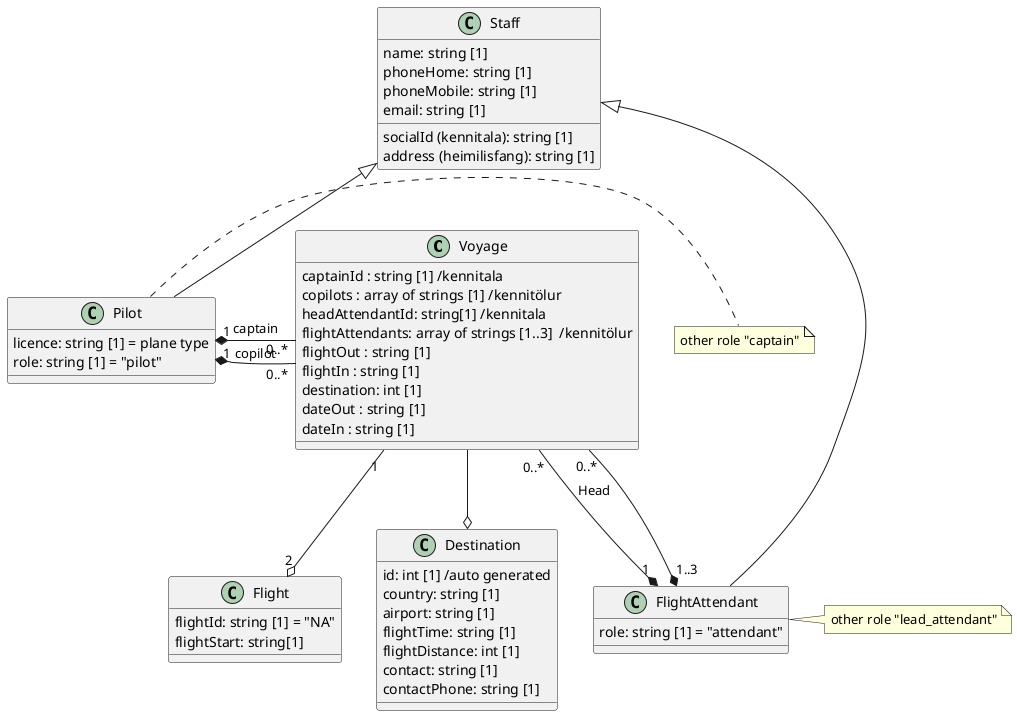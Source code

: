 @startuml

class Voyage {
  captainId : string [1] /kennitala
  copilots : array of strings [1] /kennitölur
  headAttendantId: string[1] /kennitala
  flightAttendants: array of strings [1..3]  /kennitölur
  flightOut : string [1]
  flightIn : string [1]
  destination: int [1]  
  dateOut : string [1]
  dateIn : string [1]
}

class Staff {
  name: string [1]
  socialId (kennitala): string [1]
  address (heimilisfang): string [1]
  phoneHome: string [1]
  phoneMobile: string [1]
  email: string [1] 
}

class Pilot {
  licence: string [1] = plane type
  role: string [1] = "pilot"
}
  note right of Pilot : other role "captain"

class Flight {
  flightId: string [1] = "NA"
  flightStart: string[1]
}

class Destination {
  id: int [1] /auto generated
  country: string [1]
  airport: string [1]
  flightTime: string [1]
  flightDistance: int [1]
  contact: string [1]
  contactPhone: string [1]
}

class FlightAttendant {
  role: string [1] = "attendant"
}
  note right of FlightAttendant : other role "lead_attendant"

Staff <|-- Pilot
Staff <|-- FlightAttendant
Voyage "1" --o "2" Flight 
Voyage "0..*" -left-* "1" Pilot : copilot
Voyage "0..*" -left-* "1" Pilot : captain 
Voyage "0..*" --* "1" FlightAttendant : Head
Voyage "0..*" --* "1..3" FlightAttendant
Voyage --o Destination

@enduml